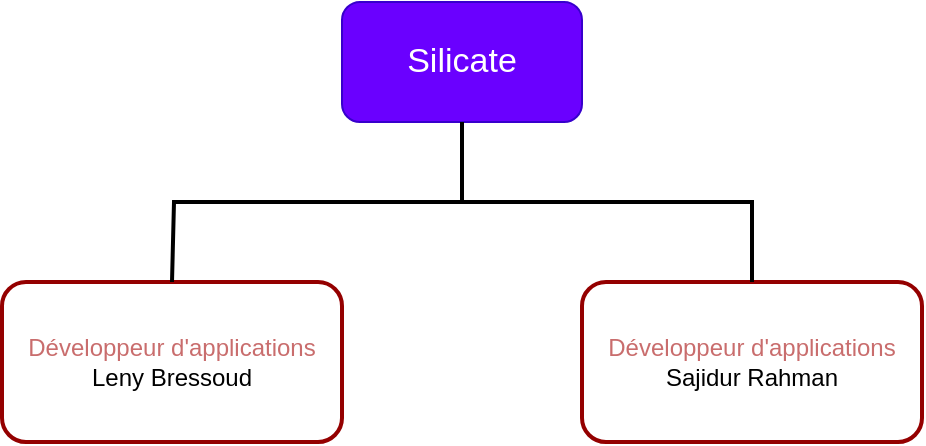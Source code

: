<mxfile version="21.5.0" type="device">
  <diagram name="Page-1" id="88ncdXH6dDsggpI7Iywj">
    <mxGraphModel dx="1434" dy="844" grid="1" gridSize="10" guides="1" tooltips="1" connect="1" arrows="1" fold="1" page="1" pageScale="1" pageWidth="827" pageHeight="1169" math="0" shadow="0">
      <root>
        <mxCell id="0" />
        <mxCell id="1" parent="0" />
        <mxCell id="8Fci-fuMzbFjDI1SHK1H-1" value="&lt;font style=&quot;font-size: 17px;&quot; color=&quot;#ffffff&quot;&gt;Silicate&lt;/font&gt;" style="rounded=1;whiteSpace=wrap;html=1;fillColor=#6a00ff;strokeColor=#3700CC;fontColor=#ffffff;" vertex="1" parent="1">
          <mxGeometry x="354" y="180" width="120" height="60" as="geometry" />
        </mxCell>
        <mxCell id="8Fci-fuMzbFjDI1SHK1H-2" value="&lt;font color=&quot;#c96d6d&quot;&gt;Développeur d&#39;applications&lt;/font&gt;&lt;br&gt;Leny Bressoud" style="rounded=1;whiteSpace=wrap;html=1;strokeColor=#940000;strokeWidth=2;" vertex="1" parent="1">
          <mxGeometry x="184" y="320" width="170" height="80" as="geometry" />
        </mxCell>
        <mxCell id="8Fci-fuMzbFjDI1SHK1H-3" value="&lt;font color=&quot;#c96d6d&quot;&gt;Développeur d&#39;applications&lt;/font&gt;&lt;br&gt;Sajidur Rahman" style="rounded=1;whiteSpace=wrap;html=1;strokeColor=#940000;strokeWidth=2;" vertex="1" parent="1">
          <mxGeometry x="474" y="320" width="170" height="80" as="geometry" />
        </mxCell>
        <mxCell id="8Fci-fuMzbFjDI1SHK1H-8" value="" style="endArrow=none;html=1;rounded=0;exitX=0.5;exitY=1;exitDx=0;exitDy=0;entryX=0.5;entryY=0;entryDx=0;entryDy=0;strokeWidth=2;" edge="1" parent="1" source="8Fci-fuMzbFjDI1SHK1H-1" target="8Fci-fuMzbFjDI1SHK1H-3">
          <mxGeometry width="50" height="50" relative="1" as="geometry">
            <mxPoint x="490" y="560" as="sourcePoint" />
            <mxPoint x="540" y="510" as="targetPoint" />
            <Array as="points">
              <mxPoint x="414" y="280" />
              <mxPoint x="559" y="280" />
            </Array>
          </mxGeometry>
        </mxCell>
        <mxCell id="8Fci-fuMzbFjDI1SHK1H-9" value="" style="endArrow=none;html=1;rounded=0;exitX=0.5;exitY=1;exitDx=0;exitDy=0;entryX=0.5;entryY=0;entryDx=0;entryDy=0;strokeWidth=2;" edge="1" parent="1" source="8Fci-fuMzbFjDI1SHK1H-1" target="8Fci-fuMzbFjDI1SHK1H-2">
          <mxGeometry width="50" height="50" relative="1" as="geometry">
            <mxPoint x="424" y="250" as="sourcePoint" />
            <mxPoint x="569" y="330" as="targetPoint" />
            <Array as="points">
              <mxPoint x="414" y="280" />
              <mxPoint x="270" y="280" />
            </Array>
          </mxGeometry>
        </mxCell>
      </root>
    </mxGraphModel>
  </diagram>
</mxfile>
